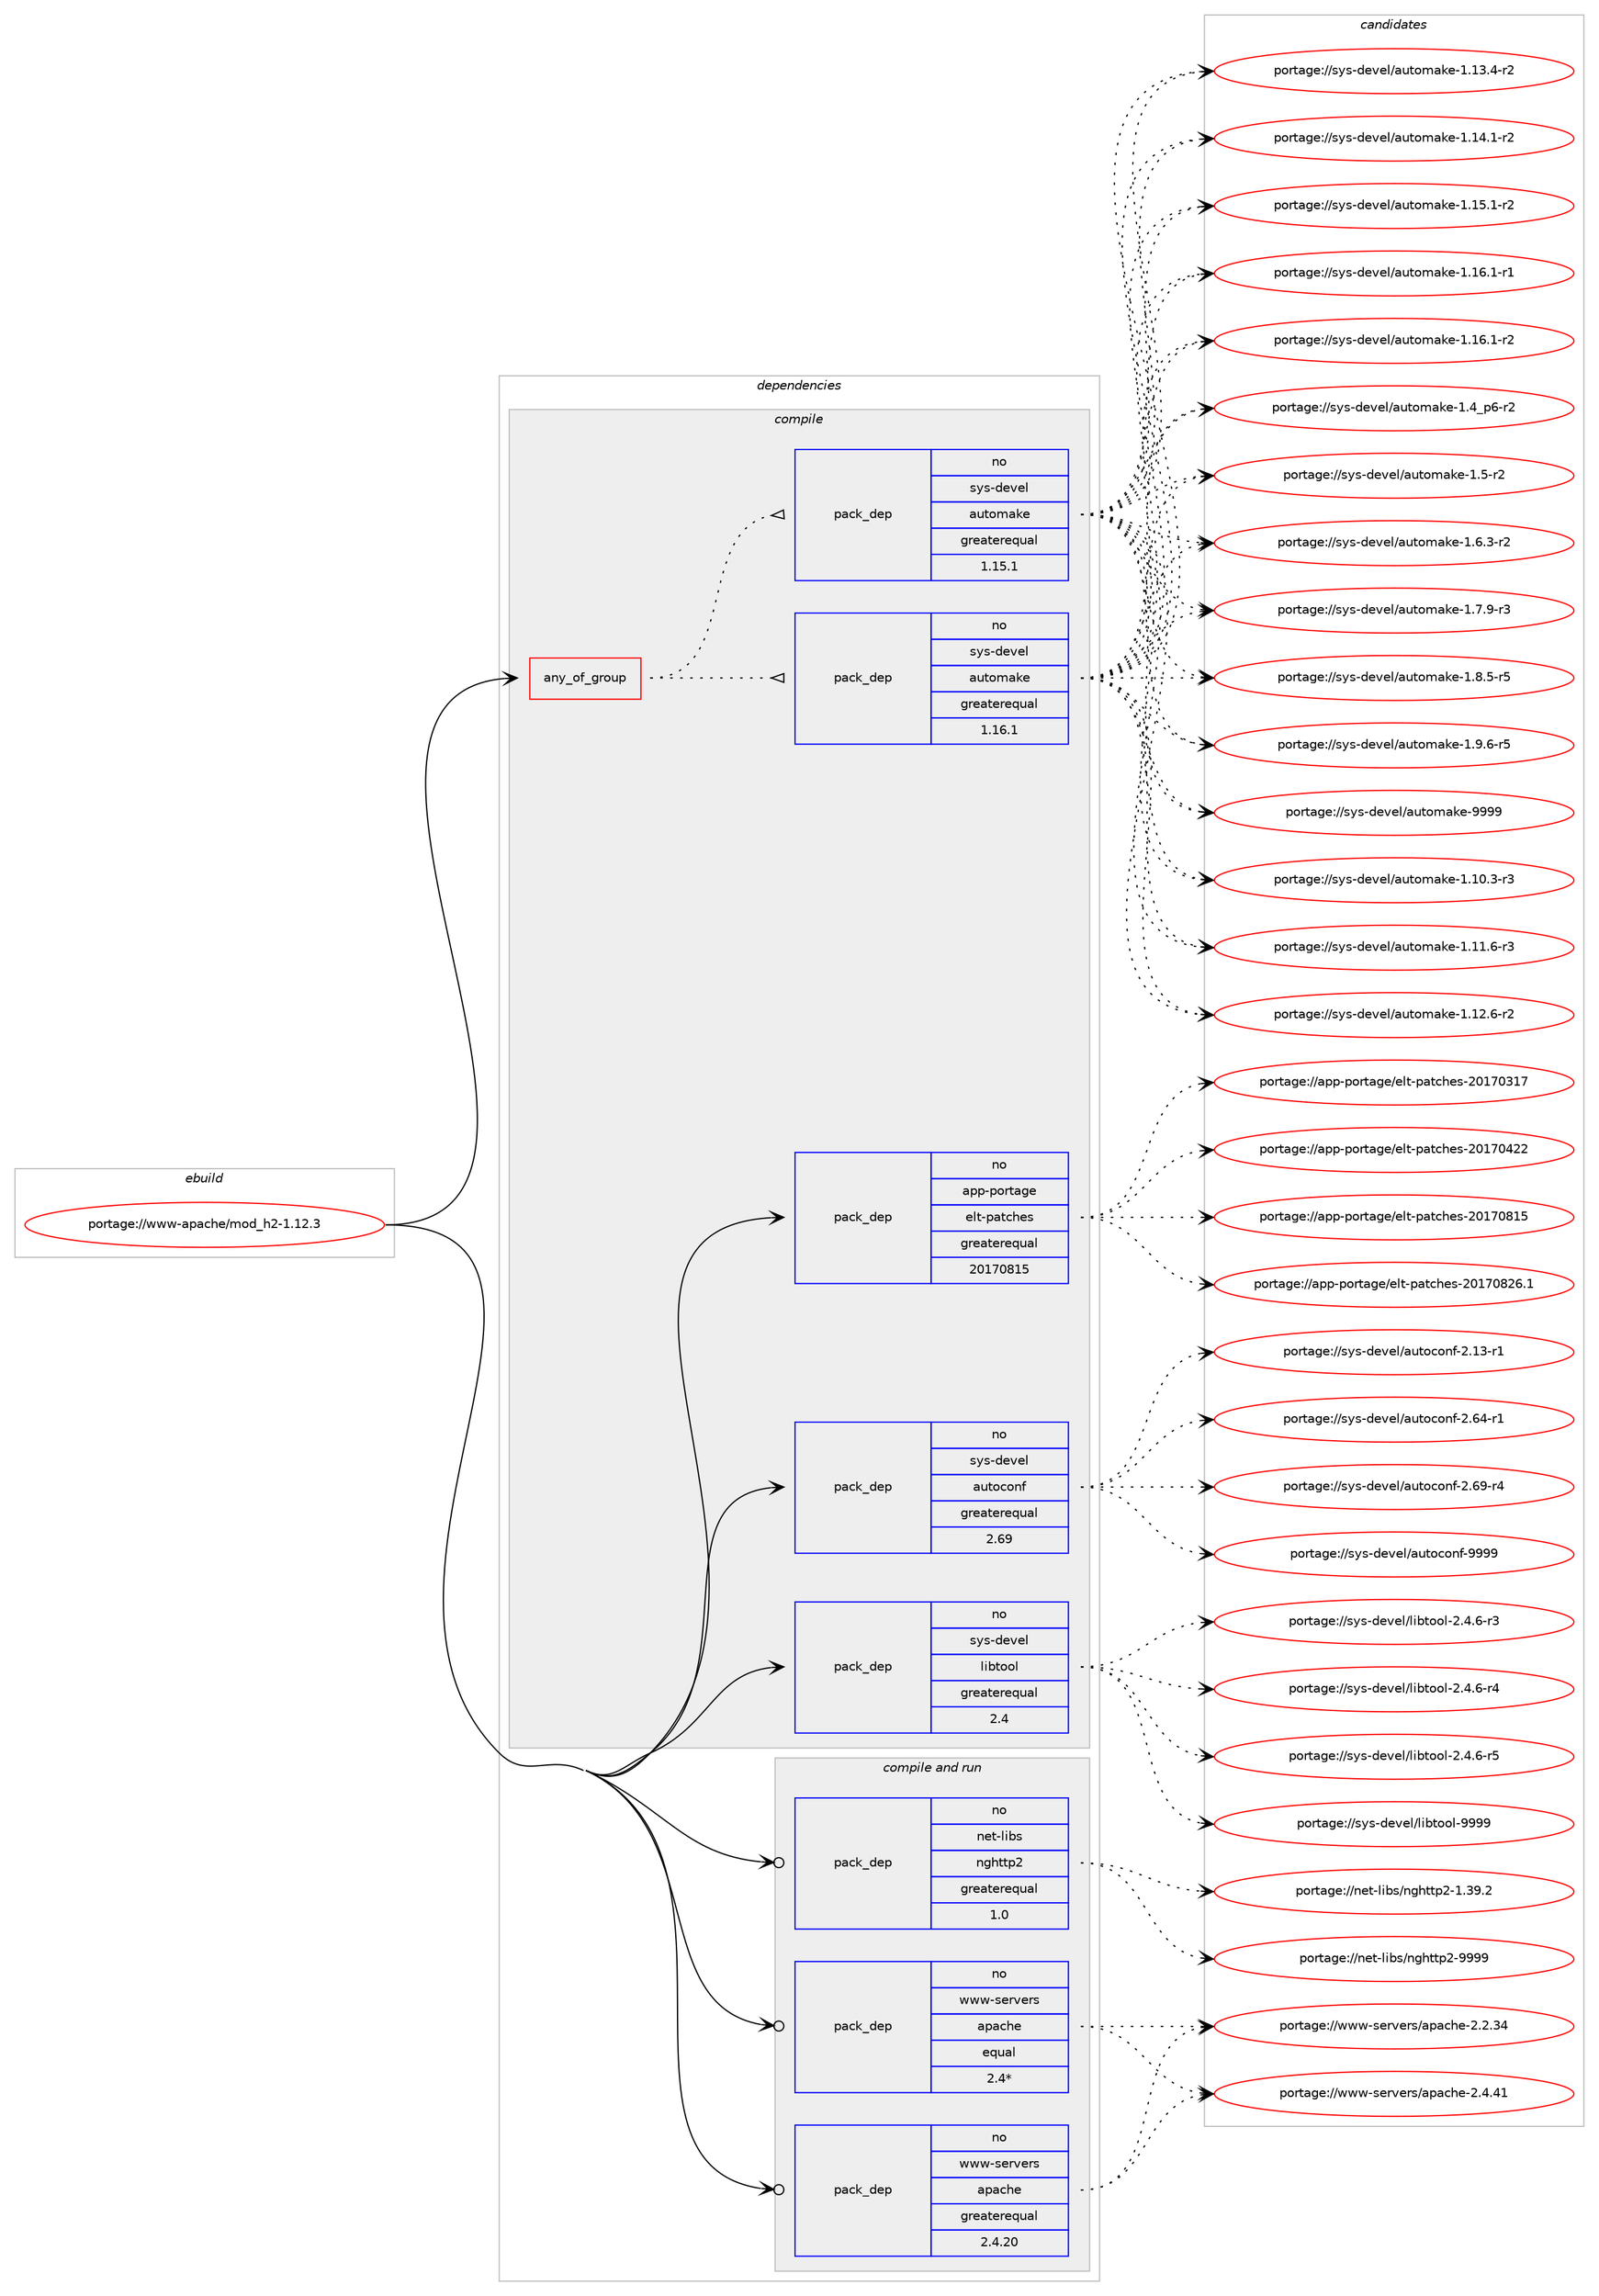 digraph prolog {

# *************
# Graph options
# *************

newrank=true;
concentrate=true;
compound=true;
graph [rankdir=LR,fontname=Helvetica,fontsize=10,ranksep=1.5];#, ranksep=2.5, nodesep=0.2];
edge  [arrowhead=vee];
node  [fontname=Helvetica,fontsize=10];

# **********
# The ebuild
# **********

subgraph cluster_leftcol {
color=gray;
rank=same;
label=<<i>ebuild</i>>;
id [label="portage://www-apache/mod_h2-1.12.3", color=red, width=4, href="../www-apache/mod_h2-1.12.3.svg"];
}

# ****************
# The dependencies
# ****************

subgraph cluster_midcol {
color=gray;
label=<<i>dependencies</i>>;
subgraph cluster_compile {
fillcolor="#eeeeee";
style=filled;
label=<<i>compile</i>>;
subgraph any7447 {
dependency436347 [label=<<TABLE BORDER="0" CELLBORDER="1" CELLSPACING="0" CELLPADDING="4"><TR><TD CELLPADDING="10">any_of_group</TD></TR></TABLE>>, shape=none, color=red];subgraph pack323485 {
dependency436348 [label=<<TABLE BORDER="0" CELLBORDER="1" CELLSPACING="0" CELLPADDING="4" WIDTH="220"><TR><TD ROWSPAN="6" CELLPADDING="30">pack_dep</TD></TR><TR><TD WIDTH="110">no</TD></TR><TR><TD>sys-devel</TD></TR><TR><TD>automake</TD></TR><TR><TD>greaterequal</TD></TR><TR><TD>1.16.1</TD></TR></TABLE>>, shape=none, color=blue];
}
dependency436347:e -> dependency436348:w [weight=20,style="dotted",arrowhead="oinv"];
subgraph pack323486 {
dependency436349 [label=<<TABLE BORDER="0" CELLBORDER="1" CELLSPACING="0" CELLPADDING="4" WIDTH="220"><TR><TD ROWSPAN="6" CELLPADDING="30">pack_dep</TD></TR><TR><TD WIDTH="110">no</TD></TR><TR><TD>sys-devel</TD></TR><TR><TD>automake</TD></TR><TR><TD>greaterequal</TD></TR><TR><TD>1.15.1</TD></TR></TABLE>>, shape=none, color=blue];
}
dependency436347:e -> dependency436349:w [weight=20,style="dotted",arrowhead="oinv"];
}
id:e -> dependency436347:w [weight=20,style="solid",arrowhead="vee"];
subgraph pack323487 {
dependency436350 [label=<<TABLE BORDER="0" CELLBORDER="1" CELLSPACING="0" CELLPADDING="4" WIDTH="220"><TR><TD ROWSPAN="6" CELLPADDING="30">pack_dep</TD></TR><TR><TD WIDTH="110">no</TD></TR><TR><TD>app-portage</TD></TR><TR><TD>elt-patches</TD></TR><TR><TD>greaterequal</TD></TR><TR><TD>20170815</TD></TR></TABLE>>, shape=none, color=blue];
}
id:e -> dependency436350:w [weight=20,style="solid",arrowhead="vee"];
subgraph pack323488 {
dependency436351 [label=<<TABLE BORDER="0" CELLBORDER="1" CELLSPACING="0" CELLPADDING="4" WIDTH="220"><TR><TD ROWSPAN="6" CELLPADDING="30">pack_dep</TD></TR><TR><TD WIDTH="110">no</TD></TR><TR><TD>sys-devel</TD></TR><TR><TD>autoconf</TD></TR><TR><TD>greaterequal</TD></TR><TR><TD>2.69</TD></TR></TABLE>>, shape=none, color=blue];
}
id:e -> dependency436351:w [weight=20,style="solid",arrowhead="vee"];
subgraph pack323489 {
dependency436352 [label=<<TABLE BORDER="0" CELLBORDER="1" CELLSPACING="0" CELLPADDING="4" WIDTH="220"><TR><TD ROWSPAN="6" CELLPADDING="30">pack_dep</TD></TR><TR><TD WIDTH="110">no</TD></TR><TR><TD>sys-devel</TD></TR><TR><TD>libtool</TD></TR><TR><TD>greaterequal</TD></TR><TR><TD>2.4</TD></TR></TABLE>>, shape=none, color=blue];
}
id:e -> dependency436352:w [weight=20,style="solid",arrowhead="vee"];
}
subgraph cluster_compileandrun {
fillcolor="#eeeeee";
style=filled;
label=<<i>compile and run</i>>;
subgraph pack323490 {
dependency436353 [label=<<TABLE BORDER="0" CELLBORDER="1" CELLSPACING="0" CELLPADDING="4" WIDTH="220"><TR><TD ROWSPAN="6" CELLPADDING="30">pack_dep</TD></TR><TR><TD WIDTH="110">no</TD></TR><TR><TD>net-libs</TD></TR><TR><TD>nghttp2</TD></TR><TR><TD>greaterequal</TD></TR><TR><TD>1.0</TD></TR></TABLE>>, shape=none, color=blue];
}
id:e -> dependency436353:w [weight=20,style="solid",arrowhead="odotvee"];
subgraph pack323491 {
dependency436354 [label=<<TABLE BORDER="0" CELLBORDER="1" CELLSPACING="0" CELLPADDING="4" WIDTH="220"><TR><TD ROWSPAN="6" CELLPADDING="30">pack_dep</TD></TR><TR><TD WIDTH="110">no</TD></TR><TR><TD>www-servers</TD></TR><TR><TD>apache</TD></TR><TR><TD>equal</TD></TR><TR><TD>2.4*</TD></TR></TABLE>>, shape=none, color=blue];
}
id:e -> dependency436354:w [weight=20,style="solid",arrowhead="odotvee"];
subgraph pack323492 {
dependency436355 [label=<<TABLE BORDER="0" CELLBORDER="1" CELLSPACING="0" CELLPADDING="4" WIDTH="220"><TR><TD ROWSPAN="6" CELLPADDING="30">pack_dep</TD></TR><TR><TD WIDTH="110">no</TD></TR><TR><TD>www-servers</TD></TR><TR><TD>apache</TD></TR><TR><TD>greaterequal</TD></TR><TR><TD>2.4.20</TD></TR></TABLE>>, shape=none, color=blue];
}
id:e -> dependency436355:w [weight=20,style="solid",arrowhead="odotvee"];
}
subgraph cluster_run {
fillcolor="#eeeeee";
style=filled;
label=<<i>run</i>>;
}
}

# **************
# The candidates
# **************

subgraph cluster_choices {
rank=same;
color=gray;
label=<<i>candidates</i>>;

subgraph choice323485 {
color=black;
nodesep=1;
choiceportage11512111545100101118101108479711711611110997107101454946494846514511451 [label="portage://sys-devel/automake-1.10.3-r3", color=red, width=4,href="../sys-devel/automake-1.10.3-r3.svg"];
choiceportage11512111545100101118101108479711711611110997107101454946494946544511451 [label="portage://sys-devel/automake-1.11.6-r3", color=red, width=4,href="../sys-devel/automake-1.11.6-r3.svg"];
choiceportage11512111545100101118101108479711711611110997107101454946495046544511450 [label="portage://sys-devel/automake-1.12.6-r2", color=red, width=4,href="../sys-devel/automake-1.12.6-r2.svg"];
choiceportage11512111545100101118101108479711711611110997107101454946495146524511450 [label="portage://sys-devel/automake-1.13.4-r2", color=red, width=4,href="../sys-devel/automake-1.13.4-r2.svg"];
choiceportage11512111545100101118101108479711711611110997107101454946495246494511450 [label="portage://sys-devel/automake-1.14.1-r2", color=red, width=4,href="../sys-devel/automake-1.14.1-r2.svg"];
choiceportage11512111545100101118101108479711711611110997107101454946495346494511450 [label="portage://sys-devel/automake-1.15.1-r2", color=red, width=4,href="../sys-devel/automake-1.15.1-r2.svg"];
choiceportage11512111545100101118101108479711711611110997107101454946495446494511449 [label="portage://sys-devel/automake-1.16.1-r1", color=red, width=4,href="../sys-devel/automake-1.16.1-r1.svg"];
choiceportage11512111545100101118101108479711711611110997107101454946495446494511450 [label="portage://sys-devel/automake-1.16.1-r2", color=red, width=4,href="../sys-devel/automake-1.16.1-r2.svg"];
choiceportage115121115451001011181011084797117116111109971071014549465295112544511450 [label="portage://sys-devel/automake-1.4_p6-r2", color=red, width=4,href="../sys-devel/automake-1.4_p6-r2.svg"];
choiceportage11512111545100101118101108479711711611110997107101454946534511450 [label="portage://sys-devel/automake-1.5-r2", color=red, width=4,href="../sys-devel/automake-1.5-r2.svg"];
choiceportage115121115451001011181011084797117116111109971071014549465446514511450 [label="portage://sys-devel/automake-1.6.3-r2", color=red, width=4,href="../sys-devel/automake-1.6.3-r2.svg"];
choiceportage115121115451001011181011084797117116111109971071014549465546574511451 [label="portage://sys-devel/automake-1.7.9-r3", color=red, width=4,href="../sys-devel/automake-1.7.9-r3.svg"];
choiceportage115121115451001011181011084797117116111109971071014549465646534511453 [label="portage://sys-devel/automake-1.8.5-r5", color=red, width=4,href="../sys-devel/automake-1.8.5-r5.svg"];
choiceportage115121115451001011181011084797117116111109971071014549465746544511453 [label="portage://sys-devel/automake-1.9.6-r5", color=red, width=4,href="../sys-devel/automake-1.9.6-r5.svg"];
choiceportage115121115451001011181011084797117116111109971071014557575757 [label="portage://sys-devel/automake-9999", color=red, width=4,href="../sys-devel/automake-9999.svg"];
dependency436348:e -> choiceportage11512111545100101118101108479711711611110997107101454946494846514511451:w [style=dotted,weight="100"];
dependency436348:e -> choiceportage11512111545100101118101108479711711611110997107101454946494946544511451:w [style=dotted,weight="100"];
dependency436348:e -> choiceportage11512111545100101118101108479711711611110997107101454946495046544511450:w [style=dotted,weight="100"];
dependency436348:e -> choiceportage11512111545100101118101108479711711611110997107101454946495146524511450:w [style=dotted,weight="100"];
dependency436348:e -> choiceportage11512111545100101118101108479711711611110997107101454946495246494511450:w [style=dotted,weight="100"];
dependency436348:e -> choiceportage11512111545100101118101108479711711611110997107101454946495346494511450:w [style=dotted,weight="100"];
dependency436348:e -> choiceportage11512111545100101118101108479711711611110997107101454946495446494511449:w [style=dotted,weight="100"];
dependency436348:e -> choiceportage11512111545100101118101108479711711611110997107101454946495446494511450:w [style=dotted,weight="100"];
dependency436348:e -> choiceportage115121115451001011181011084797117116111109971071014549465295112544511450:w [style=dotted,weight="100"];
dependency436348:e -> choiceportage11512111545100101118101108479711711611110997107101454946534511450:w [style=dotted,weight="100"];
dependency436348:e -> choiceportage115121115451001011181011084797117116111109971071014549465446514511450:w [style=dotted,weight="100"];
dependency436348:e -> choiceportage115121115451001011181011084797117116111109971071014549465546574511451:w [style=dotted,weight="100"];
dependency436348:e -> choiceportage115121115451001011181011084797117116111109971071014549465646534511453:w [style=dotted,weight="100"];
dependency436348:e -> choiceportage115121115451001011181011084797117116111109971071014549465746544511453:w [style=dotted,weight="100"];
dependency436348:e -> choiceportage115121115451001011181011084797117116111109971071014557575757:w [style=dotted,weight="100"];
}
subgraph choice323486 {
color=black;
nodesep=1;
choiceportage11512111545100101118101108479711711611110997107101454946494846514511451 [label="portage://sys-devel/automake-1.10.3-r3", color=red, width=4,href="../sys-devel/automake-1.10.3-r3.svg"];
choiceportage11512111545100101118101108479711711611110997107101454946494946544511451 [label="portage://sys-devel/automake-1.11.6-r3", color=red, width=4,href="../sys-devel/automake-1.11.6-r3.svg"];
choiceportage11512111545100101118101108479711711611110997107101454946495046544511450 [label="portage://sys-devel/automake-1.12.6-r2", color=red, width=4,href="../sys-devel/automake-1.12.6-r2.svg"];
choiceportage11512111545100101118101108479711711611110997107101454946495146524511450 [label="portage://sys-devel/automake-1.13.4-r2", color=red, width=4,href="../sys-devel/automake-1.13.4-r2.svg"];
choiceportage11512111545100101118101108479711711611110997107101454946495246494511450 [label="portage://sys-devel/automake-1.14.1-r2", color=red, width=4,href="../sys-devel/automake-1.14.1-r2.svg"];
choiceportage11512111545100101118101108479711711611110997107101454946495346494511450 [label="portage://sys-devel/automake-1.15.1-r2", color=red, width=4,href="../sys-devel/automake-1.15.1-r2.svg"];
choiceportage11512111545100101118101108479711711611110997107101454946495446494511449 [label="portage://sys-devel/automake-1.16.1-r1", color=red, width=4,href="../sys-devel/automake-1.16.1-r1.svg"];
choiceportage11512111545100101118101108479711711611110997107101454946495446494511450 [label="portage://sys-devel/automake-1.16.1-r2", color=red, width=4,href="../sys-devel/automake-1.16.1-r2.svg"];
choiceportage115121115451001011181011084797117116111109971071014549465295112544511450 [label="portage://sys-devel/automake-1.4_p6-r2", color=red, width=4,href="../sys-devel/automake-1.4_p6-r2.svg"];
choiceportage11512111545100101118101108479711711611110997107101454946534511450 [label="portage://sys-devel/automake-1.5-r2", color=red, width=4,href="../sys-devel/automake-1.5-r2.svg"];
choiceportage115121115451001011181011084797117116111109971071014549465446514511450 [label="portage://sys-devel/automake-1.6.3-r2", color=red, width=4,href="../sys-devel/automake-1.6.3-r2.svg"];
choiceportage115121115451001011181011084797117116111109971071014549465546574511451 [label="portage://sys-devel/automake-1.7.9-r3", color=red, width=4,href="../sys-devel/automake-1.7.9-r3.svg"];
choiceportage115121115451001011181011084797117116111109971071014549465646534511453 [label="portage://sys-devel/automake-1.8.5-r5", color=red, width=4,href="../sys-devel/automake-1.8.5-r5.svg"];
choiceportage115121115451001011181011084797117116111109971071014549465746544511453 [label="portage://sys-devel/automake-1.9.6-r5", color=red, width=4,href="../sys-devel/automake-1.9.6-r5.svg"];
choiceportage115121115451001011181011084797117116111109971071014557575757 [label="portage://sys-devel/automake-9999", color=red, width=4,href="../sys-devel/automake-9999.svg"];
dependency436349:e -> choiceportage11512111545100101118101108479711711611110997107101454946494846514511451:w [style=dotted,weight="100"];
dependency436349:e -> choiceportage11512111545100101118101108479711711611110997107101454946494946544511451:w [style=dotted,weight="100"];
dependency436349:e -> choiceportage11512111545100101118101108479711711611110997107101454946495046544511450:w [style=dotted,weight="100"];
dependency436349:e -> choiceportage11512111545100101118101108479711711611110997107101454946495146524511450:w [style=dotted,weight="100"];
dependency436349:e -> choiceportage11512111545100101118101108479711711611110997107101454946495246494511450:w [style=dotted,weight="100"];
dependency436349:e -> choiceportage11512111545100101118101108479711711611110997107101454946495346494511450:w [style=dotted,weight="100"];
dependency436349:e -> choiceportage11512111545100101118101108479711711611110997107101454946495446494511449:w [style=dotted,weight="100"];
dependency436349:e -> choiceportage11512111545100101118101108479711711611110997107101454946495446494511450:w [style=dotted,weight="100"];
dependency436349:e -> choiceportage115121115451001011181011084797117116111109971071014549465295112544511450:w [style=dotted,weight="100"];
dependency436349:e -> choiceportage11512111545100101118101108479711711611110997107101454946534511450:w [style=dotted,weight="100"];
dependency436349:e -> choiceportage115121115451001011181011084797117116111109971071014549465446514511450:w [style=dotted,weight="100"];
dependency436349:e -> choiceportage115121115451001011181011084797117116111109971071014549465546574511451:w [style=dotted,weight="100"];
dependency436349:e -> choiceportage115121115451001011181011084797117116111109971071014549465646534511453:w [style=dotted,weight="100"];
dependency436349:e -> choiceportage115121115451001011181011084797117116111109971071014549465746544511453:w [style=dotted,weight="100"];
dependency436349:e -> choiceportage115121115451001011181011084797117116111109971071014557575757:w [style=dotted,weight="100"];
}
subgraph choice323487 {
color=black;
nodesep=1;
choiceportage97112112451121111141169710310147101108116451129711699104101115455048495548514955 [label="portage://app-portage/elt-patches-20170317", color=red, width=4,href="../app-portage/elt-patches-20170317.svg"];
choiceportage97112112451121111141169710310147101108116451129711699104101115455048495548525050 [label="portage://app-portage/elt-patches-20170422", color=red, width=4,href="../app-portage/elt-patches-20170422.svg"];
choiceportage97112112451121111141169710310147101108116451129711699104101115455048495548564953 [label="portage://app-portage/elt-patches-20170815", color=red, width=4,href="../app-portage/elt-patches-20170815.svg"];
choiceportage971121124511211111411697103101471011081164511297116991041011154550484955485650544649 [label="portage://app-portage/elt-patches-20170826.1", color=red, width=4,href="../app-portage/elt-patches-20170826.1.svg"];
dependency436350:e -> choiceportage97112112451121111141169710310147101108116451129711699104101115455048495548514955:w [style=dotted,weight="100"];
dependency436350:e -> choiceportage97112112451121111141169710310147101108116451129711699104101115455048495548525050:w [style=dotted,weight="100"];
dependency436350:e -> choiceportage97112112451121111141169710310147101108116451129711699104101115455048495548564953:w [style=dotted,weight="100"];
dependency436350:e -> choiceportage971121124511211111411697103101471011081164511297116991041011154550484955485650544649:w [style=dotted,weight="100"];
}
subgraph choice323488 {
color=black;
nodesep=1;
choiceportage1151211154510010111810110847971171161119911111010245504649514511449 [label="portage://sys-devel/autoconf-2.13-r1", color=red, width=4,href="../sys-devel/autoconf-2.13-r1.svg"];
choiceportage1151211154510010111810110847971171161119911111010245504654524511449 [label="portage://sys-devel/autoconf-2.64-r1", color=red, width=4,href="../sys-devel/autoconf-2.64-r1.svg"];
choiceportage1151211154510010111810110847971171161119911111010245504654574511452 [label="portage://sys-devel/autoconf-2.69-r4", color=red, width=4,href="../sys-devel/autoconf-2.69-r4.svg"];
choiceportage115121115451001011181011084797117116111991111101024557575757 [label="portage://sys-devel/autoconf-9999", color=red, width=4,href="../sys-devel/autoconf-9999.svg"];
dependency436351:e -> choiceportage1151211154510010111810110847971171161119911111010245504649514511449:w [style=dotted,weight="100"];
dependency436351:e -> choiceportage1151211154510010111810110847971171161119911111010245504654524511449:w [style=dotted,weight="100"];
dependency436351:e -> choiceportage1151211154510010111810110847971171161119911111010245504654574511452:w [style=dotted,weight="100"];
dependency436351:e -> choiceportage115121115451001011181011084797117116111991111101024557575757:w [style=dotted,weight="100"];
}
subgraph choice323489 {
color=black;
nodesep=1;
choiceportage1151211154510010111810110847108105981161111111084550465246544511451 [label="portage://sys-devel/libtool-2.4.6-r3", color=red, width=4,href="../sys-devel/libtool-2.4.6-r3.svg"];
choiceportage1151211154510010111810110847108105981161111111084550465246544511452 [label="portage://sys-devel/libtool-2.4.6-r4", color=red, width=4,href="../sys-devel/libtool-2.4.6-r4.svg"];
choiceportage1151211154510010111810110847108105981161111111084550465246544511453 [label="portage://sys-devel/libtool-2.4.6-r5", color=red, width=4,href="../sys-devel/libtool-2.4.6-r5.svg"];
choiceportage1151211154510010111810110847108105981161111111084557575757 [label="portage://sys-devel/libtool-9999", color=red, width=4,href="../sys-devel/libtool-9999.svg"];
dependency436352:e -> choiceportage1151211154510010111810110847108105981161111111084550465246544511451:w [style=dotted,weight="100"];
dependency436352:e -> choiceportage1151211154510010111810110847108105981161111111084550465246544511452:w [style=dotted,weight="100"];
dependency436352:e -> choiceportage1151211154510010111810110847108105981161111111084550465246544511453:w [style=dotted,weight="100"];
dependency436352:e -> choiceportage1151211154510010111810110847108105981161111111084557575757:w [style=dotted,weight="100"];
}
subgraph choice323490 {
color=black;
nodesep=1;
choiceportage1101011164510810598115471101031041161161125045494651574650 [label="portage://net-libs/nghttp2-1.39.2", color=red, width=4,href="../net-libs/nghttp2-1.39.2.svg"];
choiceportage110101116451081059811547110103104116116112504557575757 [label="portage://net-libs/nghttp2-9999", color=red, width=4,href="../net-libs/nghttp2-9999.svg"];
dependency436353:e -> choiceportage1101011164510810598115471101031041161161125045494651574650:w [style=dotted,weight="100"];
dependency436353:e -> choiceportage110101116451081059811547110103104116116112504557575757:w [style=dotted,weight="100"];
}
subgraph choice323491 {
color=black;
nodesep=1;
choiceportage119119119451151011141181011141154797112979910410145504650465152 [label="portage://www-servers/apache-2.2.34", color=red, width=4,href="../www-servers/apache-2.2.34.svg"];
choiceportage119119119451151011141181011141154797112979910410145504652465249 [label="portage://www-servers/apache-2.4.41", color=red, width=4,href="../www-servers/apache-2.4.41.svg"];
dependency436354:e -> choiceportage119119119451151011141181011141154797112979910410145504650465152:w [style=dotted,weight="100"];
dependency436354:e -> choiceportage119119119451151011141181011141154797112979910410145504652465249:w [style=dotted,weight="100"];
}
subgraph choice323492 {
color=black;
nodesep=1;
choiceportage119119119451151011141181011141154797112979910410145504650465152 [label="portage://www-servers/apache-2.2.34", color=red, width=4,href="../www-servers/apache-2.2.34.svg"];
choiceportage119119119451151011141181011141154797112979910410145504652465249 [label="portage://www-servers/apache-2.4.41", color=red, width=4,href="../www-servers/apache-2.4.41.svg"];
dependency436355:e -> choiceportage119119119451151011141181011141154797112979910410145504650465152:w [style=dotted,weight="100"];
dependency436355:e -> choiceportage119119119451151011141181011141154797112979910410145504652465249:w [style=dotted,weight="100"];
}
}

}
